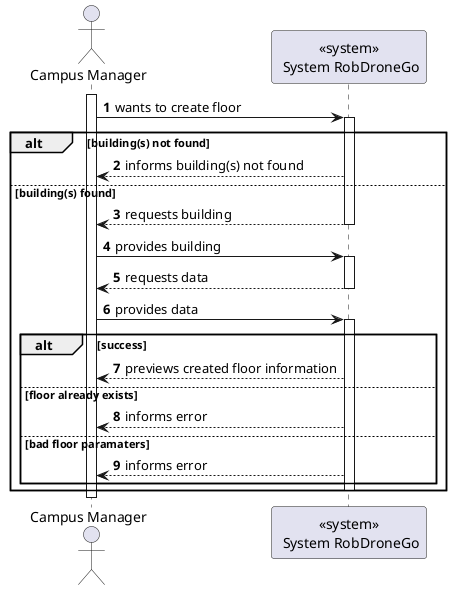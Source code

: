 @startuml
autonumber

actor "Campus Manager" as usr

participant "<<system>>\n System RobDroneGo" as sys

activate usr
    usr -> sys : wants to create floor
    activate sys
    alt building(s) not found
        sys --> usr : informs building(s) not found
    else building(s) found
        sys --> usr : requests building
        deactivate sys

        usr -> sys : provides building
        activate sys
            sys --> usr : requests data
        deactivate sys

        usr -> sys : provides data
        activate sys
            alt success
                sys --> usr : previews created floor information
            else floor already exists
                sys --> usr : informs error
            else bad floor paramaters
                sys --> usr : informs error
            end
        deactivate sys
    end
deactivate usr

@enduml
